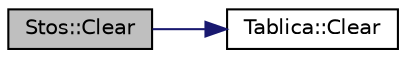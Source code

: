 digraph "Stos::Clear"
{
  edge [fontname="Helvetica",fontsize="10",labelfontname="Helvetica",labelfontsize="10"];
  node [fontname="Helvetica",fontsize="10",shape=record];
  rankdir="LR";
  Node1 [label="Stos::Clear",height=0.2,width=0.4,color="black", fillcolor="grey75", style="filled" fontcolor="black"];
  Node1 -> Node2 [color="midnightblue",fontsize="10",style="solid",fontname="Helvetica"];
  Node2 [label="Tablica::Clear",height=0.2,width=0.4,color="black", fillcolor="white", style="filled",URL="$class_tablica.html#a0d16e19bbb1516a34004071662d0dfbf",tooltip="Definicja metody Clear . "];
}
